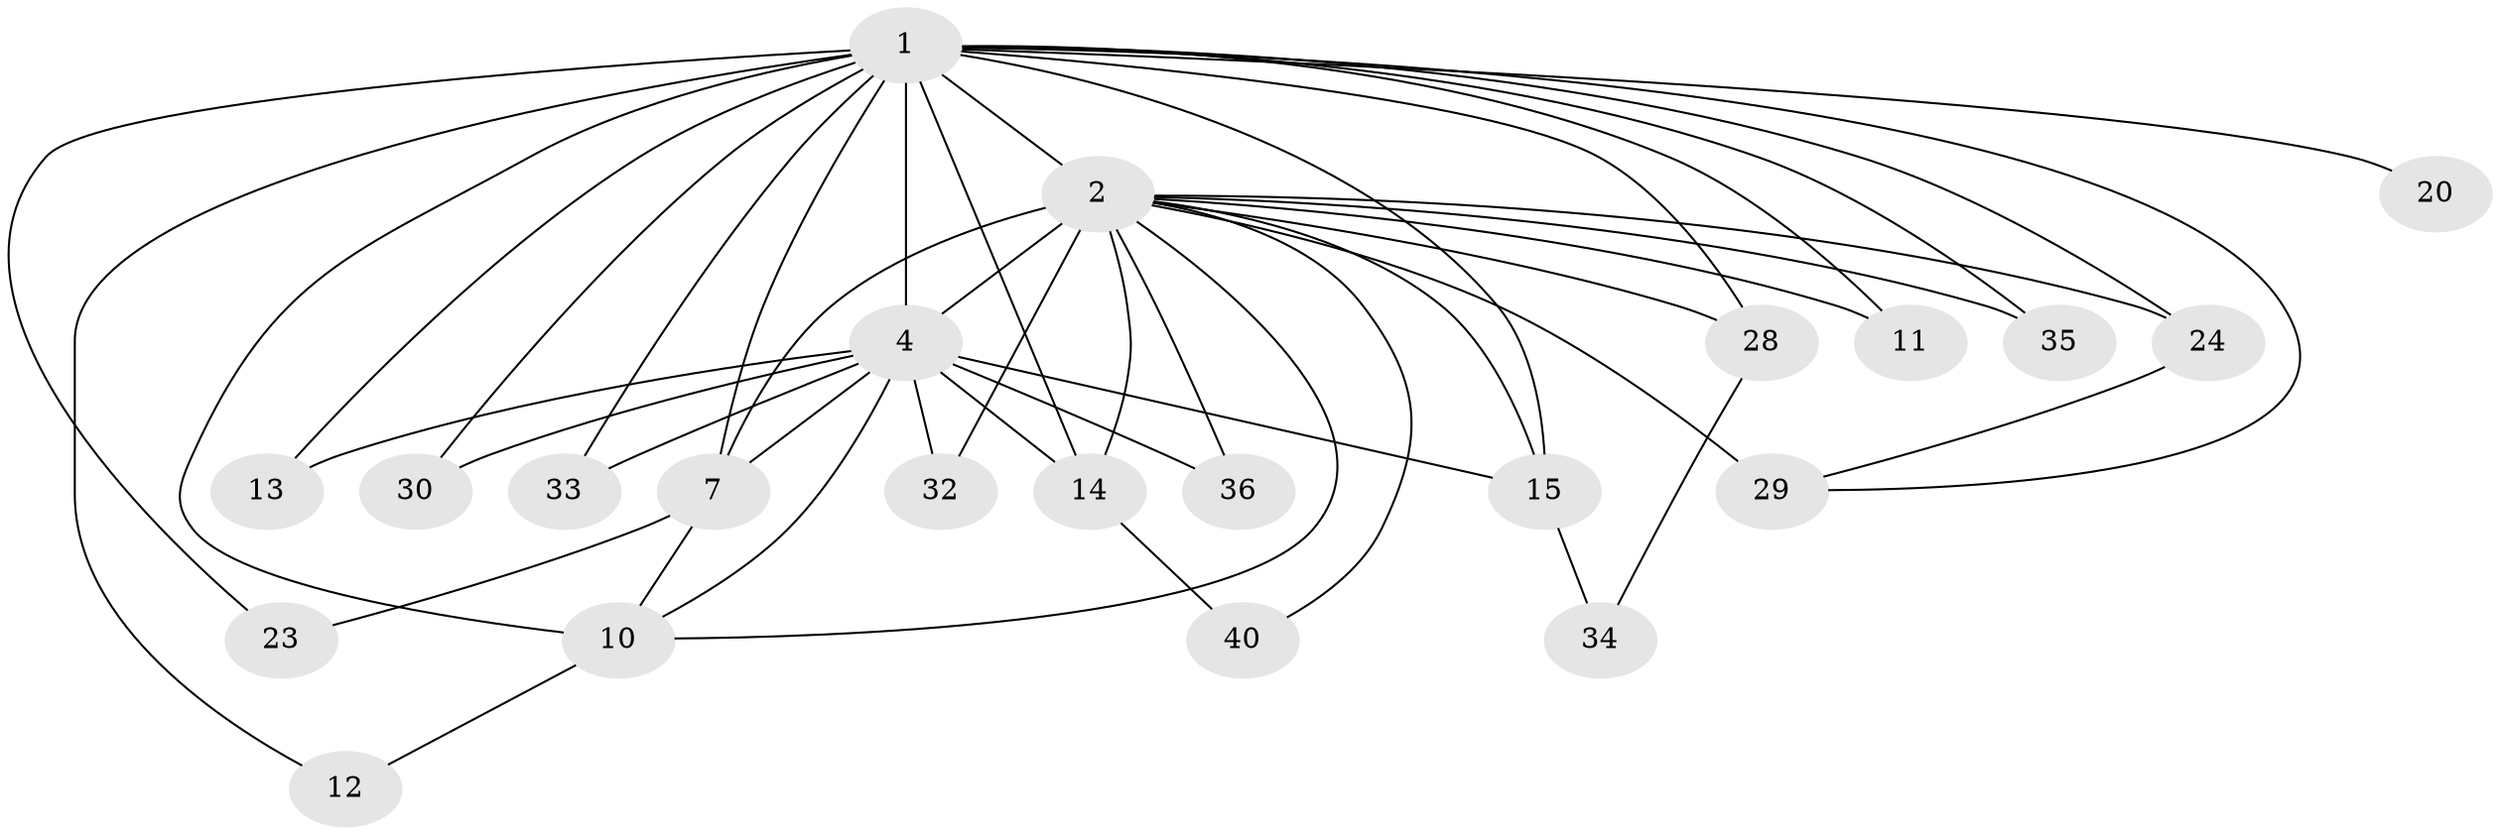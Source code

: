 // original degree distribution, {13: 0.03636363636363636, 20: 0.01818181818181818, 15: 0.03636363636363636, 16: 0.03636363636363636, 21: 0.01818181818181818, 14: 0.01818181818181818, 12: 0.01818181818181818, 2: 0.6, 8: 0.01818181818181818, 3: 0.14545454545454545, 5: 0.03636363636363636, 7: 0.01818181818181818}
// Generated by graph-tools (version 1.1) at 2025/17/03/04/25 18:17:34]
// undirected, 22 vertices, 46 edges
graph export_dot {
graph [start="1"]
  node [color=gray90,style=filled];
  1 [super="+3"];
  2 [super="+47+45+5+27+22+18+31+21"];
  4 [super="+39+17+8"];
  7 [super="+16"];
  10;
  11;
  12;
  13;
  14 [super="+38"];
  15 [super="+26"];
  20;
  23;
  24;
  28;
  29 [super="+41+42"];
  30;
  32;
  33;
  34;
  35;
  36;
  40;
  1 -- 2 [weight=12];
  1 -- 4 [weight=8];
  1 -- 7 [weight=7];
  1 -- 10 [weight=5];
  1 -- 11;
  1 -- 20 [weight=2];
  1 -- 12;
  1 -- 13;
  1 -- 14;
  1 -- 15;
  1 -- 23;
  1 -- 24;
  1 -- 28;
  1 -- 29;
  1 -- 30;
  1 -- 33;
  1 -- 35;
  2 -- 4 [weight=9];
  2 -- 7 [weight=3];
  2 -- 10 [weight=3];
  2 -- 24;
  2 -- 32;
  2 -- 11;
  2 -- 14 [weight=3];
  2 -- 15;
  2 -- 28;
  2 -- 29 [weight=3];
  2 -- 35;
  2 -- 36;
  2 -- 40;
  4 -- 7 [weight=3];
  4 -- 10 [weight=2];
  4 -- 14 [weight=4];
  4 -- 30;
  4 -- 15;
  4 -- 32 [weight=2];
  4 -- 33;
  4 -- 36;
  4 -- 13;
  7 -- 10;
  7 -- 23;
  10 -- 12;
  14 -- 40;
  15 -- 34;
  24 -- 29;
  28 -- 34;
}
